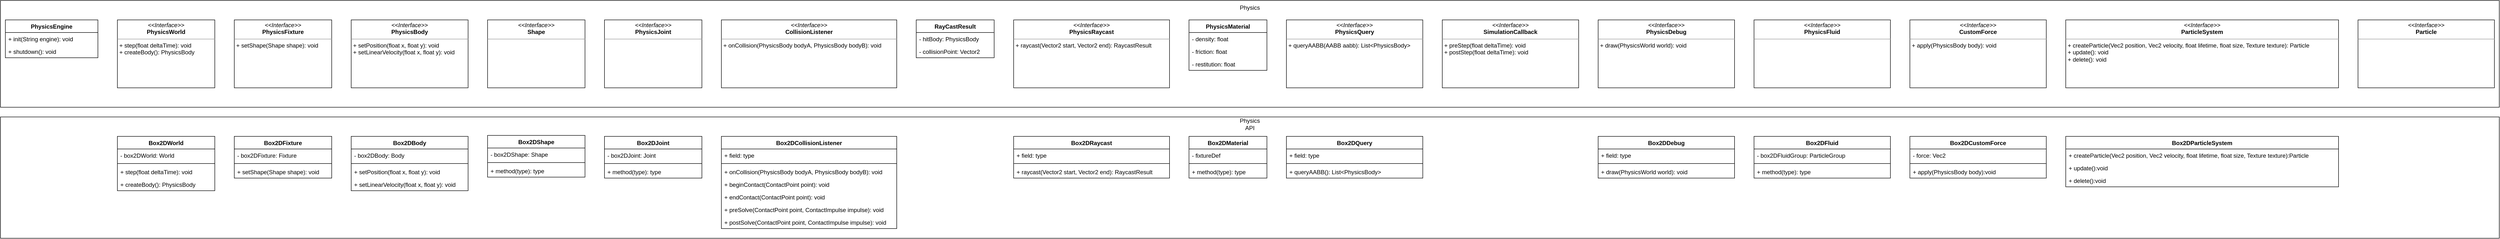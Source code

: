 <mxfile version="22.1.2" type="device">
  <diagram name="Page-1" id="wcdvU-WJy7dyHzC44WYB">
    <mxGraphModel dx="2284" dy="762" grid="1" gridSize="10" guides="1" tooltips="1" connect="1" arrows="1" fold="1" page="1" pageScale="1" pageWidth="850" pageHeight="1100" math="0" shadow="0">
      <root>
        <mxCell id="0" />
        <mxCell id="1" parent="0" />
        <mxCell id="RYeu6ihDPAlsaqqyD6xR-20" value="" style="rounded=0;whiteSpace=wrap;html=1;" vertex="1" parent="1">
          <mxGeometry x="-240" y="400" width="5130" height="250" as="geometry" />
        </mxCell>
        <mxCell id="RYeu6ihDPAlsaqqyD6xR-19" value="" style="rounded=0;whiteSpace=wrap;html=1;" vertex="1" parent="1">
          <mxGeometry x="-240" y="160" width="5130" height="220" as="geometry" />
        </mxCell>
        <mxCell id="1_HbUq2AydQxRDExSzeS-25" value="RayCastResult" style="swimlane;fontStyle=1;align=center;verticalAlign=top;childLayout=stackLayout;horizontal=1;startSize=26;horizontalStack=0;resizeParent=1;resizeParentMax=0;resizeLast=0;collapsible=1;marginBottom=0;whiteSpace=wrap;html=1;" parent="1" vertex="1">
          <mxGeometry x="1640" y="200" width="160" height="78" as="geometry" />
        </mxCell>
        <mxCell id="1_HbUq2AydQxRDExSzeS-28" value="- hitBody: PhysicsBody" style="text;strokeColor=none;fillColor=none;align=left;verticalAlign=top;spacingLeft=4;spacingRight=4;overflow=hidden;rotatable=0;points=[[0,0.5],[1,0.5]];portConstraint=eastwest;whiteSpace=wrap;html=1;" parent="1_HbUq2AydQxRDExSzeS-25" vertex="1">
          <mxGeometry y="26" width="160" height="26" as="geometry" />
        </mxCell>
        <mxCell id="1_HbUq2AydQxRDExSzeS-96" value="- collisionPoint: Vector2" style="text;strokeColor=none;fillColor=none;align=left;verticalAlign=top;spacingLeft=4;spacingRight=4;overflow=hidden;rotatable=0;points=[[0,0.5],[1,0.5]];portConstraint=eastwest;whiteSpace=wrap;html=1;" parent="1_HbUq2AydQxRDExSzeS-25" vertex="1">
          <mxGeometry y="52" width="160" height="26" as="geometry" />
        </mxCell>
        <mxCell id="1_HbUq2AydQxRDExSzeS-29" value="PhysicsMaterial" style="swimlane;fontStyle=1;align=center;verticalAlign=top;childLayout=stackLayout;horizontal=1;startSize=26;horizontalStack=0;resizeParent=1;resizeParentMax=0;resizeLast=0;collapsible=1;marginBottom=0;whiteSpace=wrap;html=1;" parent="1" vertex="1">
          <mxGeometry x="2200" y="200" width="160" height="104" as="geometry" />
        </mxCell>
        <mxCell id="1_HbUq2AydQxRDExSzeS-30" value="- density: float" style="text;strokeColor=none;fillColor=none;align=left;verticalAlign=top;spacingLeft=4;spacingRight=4;overflow=hidden;rotatable=0;points=[[0,0.5],[1,0.5]];portConstraint=eastwest;whiteSpace=wrap;html=1;" parent="1_HbUq2AydQxRDExSzeS-29" vertex="1">
          <mxGeometry y="26" width="160" height="26" as="geometry" />
        </mxCell>
        <mxCell id="1_HbUq2AydQxRDExSzeS-98" value="- friction: float" style="text;strokeColor=none;fillColor=none;align=left;verticalAlign=top;spacingLeft=4;spacingRight=4;overflow=hidden;rotatable=0;points=[[0,0.5],[1,0.5]];portConstraint=eastwest;whiteSpace=wrap;html=1;" parent="1_HbUq2AydQxRDExSzeS-29" vertex="1">
          <mxGeometry y="52" width="160" height="26" as="geometry" />
        </mxCell>
        <mxCell id="1_HbUq2AydQxRDExSzeS-99" value="- restitution: float" style="text;strokeColor=none;fillColor=none;align=left;verticalAlign=top;spacingLeft=4;spacingRight=4;overflow=hidden;rotatable=0;points=[[0,0.5],[1,0.5]];portConstraint=eastwest;whiteSpace=wrap;html=1;" parent="1_HbUq2AydQxRDExSzeS-29" vertex="1">
          <mxGeometry y="78" width="160" height="26" as="geometry" />
        </mxCell>
        <mxCell id="1_HbUq2AydQxRDExSzeS-49" value="Box2DWorld" style="swimlane;fontStyle=1;align=center;verticalAlign=top;childLayout=stackLayout;horizontal=1;startSize=26;horizontalStack=0;resizeParent=1;resizeParentMax=0;resizeLast=0;collapsible=1;marginBottom=0;whiteSpace=wrap;html=1;" parent="1" vertex="1">
          <mxGeometry y="440" width="200" height="112" as="geometry" />
        </mxCell>
        <mxCell id="1_HbUq2AydQxRDExSzeS-50" value="- box2DWorld: World" style="text;strokeColor=none;fillColor=none;align=left;verticalAlign=top;spacingLeft=4;spacingRight=4;overflow=hidden;rotatable=0;points=[[0,0.5],[1,0.5]];portConstraint=eastwest;whiteSpace=wrap;html=1;" parent="1_HbUq2AydQxRDExSzeS-49" vertex="1">
          <mxGeometry y="26" width="200" height="26" as="geometry" />
        </mxCell>
        <mxCell id="1_HbUq2AydQxRDExSzeS-51" value="" style="line;strokeWidth=1;fillColor=none;align=left;verticalAlign=middle;spacingTop=-1;spacingLeft=3;spacingRight=3;rotatable=0;labelPosition=right;points=[];portConstraint=eastwest;strokeColor=inherit;" parent="1_HbUq2AydQxRDExSzeS-49" vertex="1">
          <mxGeometry y="52" width="200" height="8" as="geometry" />
        </mxCell>
        <mxCell id="1_HbUq2AydQxRDExSzeS-91" value="+ step(float deltaTime): void" style="text;strokeColor=none;fillColor=none;align=left;verticalAlign=top;spacingLeft=4;spacingRight=4;overflow=hidden;rotatable=0;points=[[0,0.5],[1,0.5]];portConstraint=eastwest;whiteSpace=wrap;html=1;" parent="1_HbUq2AydQxRDExSzeS-49" vertex="1">
          <mxGeometry y="60" width="200" height="26" as="geometry" />
        </mxCell>
        <mxCell id="1_HbUq2AydQxRDExSzeS-52" value="+ createBody(): PhysicsBody" style="text;strokeColor=none;fillColor=none;align=left;verticalAlign=top;spacingLeft=4;spacingRight=4;overflow=hidden;rotatable=0;points=[[0,0.5],[1,0.5]];portConstraint=eastwest;whiteSpace=wrap;html=1;" parent="1_HbUq2AydQxRDExSzeS-49" vertex="1">
          <mxGeometry y="86" width="200" height="26" as="geometry" />
        </mxCell>
        <mxCell id="1_HbUq2AydQxRDExSzeS-53" value="Box2DBody" style="swimlane;fontStyle=1;align=center;verticalAlign=top;childLayout=stackLayout;horizontal=1;startSize=26;horizontalStack=0;resizeParent=1;resizeParentMax=0;resizeLast=0;collapsible=1;marginBottom=0;whiteSpace=wrap;html=1;" parent="1" vertex="1">
          <mxGeometry x="480" y="440" width="240" height="112" as="geometry" />
        </mxCell>
        <mxCell id="1_HbUq2AydQxRDExSzeS-54" value="- box2DBody: Body" style="text;strokeColor=none;fillColor=none;align=left;verticalAlign=top;spacingLeft=4;spacingRight=4;overflow=hidden;rotatable=0;points=[[0,0.5],[1,0.5]];portConstraint=eastwest;whiteSpace=wrap;html=1;" parent="1_HbUq2AydQxRDExSzeS-53" vertex="1">
          <mxGeometry y="26" width="240" height="26" as="geometry" />
        </mxCell>
        <mxCell id="1_HbUq2AydQxRDExSzeS-55" value="" style="line;strokeWidth=1;fillColor=none;align=left;verticalAlign=middle;spacingTop=-1;spacingLeft=3;spacingRight=3;rotatable=0;labelPosition=right;points=[];portConstraint=eastwest;strokeColor=inherit;" parent="1_HbUq2AydQxRDExSzeS-53" vertex="1">
          <mxGeometry y="52" width="240" height="8" as="geometry" />
        </mxCell>
        <mxCell id="1_HbUq2AydQxRDExSzeS-93" value="+ setPosition(float x, float y): void" style="text;strokeColor=none;fillColor=none;align=left;verticalAlign=top;spacingLeft=4;spacingRight=4;overflow=hidden;rotatable=0;points=[[0,0.5],[1,0.5]];portConstraint=eastwest;whiteSpace=wrap;html=1;" parent="1_HbUq2AydQxRDExSzeS-53" vertex="1">
          <mxGeometry y="60" width="240" height="26" as="geometry" />
        </mxCell>
        <mxCell id="1_HbUq2AydQxRDExSzeS-56" value="+ setLinearVelocity(float x, float y): void" style="text;strokeColor=none;fillColor=none;align=left;verticalAlign=top;spacingLeft=4;spacingRight=4;overflow=hidden;rotatable=0;points=[[0,0.5],[1,0.5]];portConstraint=eastwest;whiteSpace=wrap;html=1;" parent="1_HbUq2AydQxRDExSzeS-53" vertex="1">
          <mxGeometry y="86" width="240" height="26" as="geometry" />
        </mxCell>
        <mxCell id="1_HbUq2AydQxRDExSzeS-57" value="Box2DFixture" style="swimlane;fontStyle=1;align=center;verticalAlign=top;childLayout=stackLayout;horizontal=1;startSize=26;horizontalStack=0;resizeParent=1;resizeParentMax=0;resizeLast=0;collapsible=1;marginBottom=0;whiteSpace=wrap;html=1;" parent="1" vertex="1">
          <mxGeometry x="240" y="440" width="200" height="86" as="geometry" />
        </mxCell>
        <mxCell id="1_HbUq2AydQxRDExSzeS-58" value="- box2DFixture: Fixture" style="text;strokeColor=none;fillColor=none;align=left;verticalAlign=top;spacingLeft=4;spacingRight=4;overflow=hidden;rotatable=0;points=[[0,0.5],[1,0.5]];portConstraint=eastwest;whiteSpace=wrap;html=1;" parent="1_HbUq2AydQxRDExSzeS-57" vertex="1">
          <mxGeometry y="26" width="200" height="26" as="geometry" />
        </mxCell>
        <mxCell id="1_HbUq2AydQxRDExSzeS-59" value="" style="line;strokeWidth=1;fillColor=none;align=left;verticalAlign=middle;spacingTop=-1;spacingLeft=3;spacingRight=3;rotatable=0;labelPosition=right;points=[];portConstraint=eastwest;strokeColor=inherit;" parent="1_HbUq2AydQxRDExSzeS-57" vertex="1">
          <mxGeometry y="52" width="200" height="8" as="geometry" />
        </mxCell>
        <mxCell id="1_HbUq2AydQxRDExSzeS-60" value="+ setShape(Shape shape): void" style="text;strokeColor=none;fillColor=none;align=left;verticalAlign=top;spacingLeft=4;spacingRight=4;overflow=hidden;rotatable=0;points=[[0,0.5],[1,0.5]];portConstraint=eastwest;whiteSpace=wrap;html=1;" parent="1_HbUq2AydQxRDExSzeS-57" vertex="1">
          <mxGeometry y="60" width="200" height="26" as="geometry" />
        </mxCell>
        <mxCell id="1_HbUq2AydQxRDExSzeS-61" value="Box2DJoint" style="swimlane;fontStyle=1;align=center;verticalAlign=top;childLayout=stackLayout;horizontal=1;startSize=26;horizontalStack=0;resizeParent=1;resizeParentMax=0;resizeLast=0;collapsible=1;marginBottom=0;whiteSpace=wrap;html=1;" parent="1" vertex="1">
          <mxGeometry x="1000" y="440" width="200" height="86" as="geometry" />
        </mxCell>
        <mxCell id="1_HbUq2AydQxRDExSzeS-62" value="- box2DJoint: Joint" style="text;strokeColor=none;fillColor=none;align=left;verticalAlign=top;spacingLeft=4;spacingRight=4;overflow=hidden;rotatable=0;points=[[0,0.5],[1,0.5]];portConstraint=eastwest;whiteSpace=wrap;html=1;" parent="1_HbUq2AydQxRDExSzeS-61" vertex="1">
          <mxGeometry y="26" width="200" height="26" as="geometry" />
        </mxCell>
        <mxCell id="1_HbUq2AydQxRDExSzeS-63" value="" style="line;strokeWidth=1;fillColor=none;align=left;verticalAlign=middle;spacingTop=-1;spacingLeft=3;spacingRight=3;rotatable=0;labelPosition=right;points=[];portConstraint=eastwest;strokeColor=inherit;" parent="1_HbUq2AydQxRDExSzeS-61" vertex="1">
          <mxGeometry y="52" width="200" height="8" as="geometry" />
        </mxCell>
        <mxCell id="1_HbUq2AydQxRDExSzeS-64" value="+ method(type): type" style="text;strokeColor=none;fillColor=none;align=left;verticalAlign=top;spacingLeft=4;spacingRight=4;overflow=hidden;rotatable=0;points=[[0,0.5],[1,0.5]];portConstraint=eastwest;whiteSpace=wrap;html=1;" parent="1_HbUq2AydQxRDExSzeS-61" vertex="1">
          <mxGeometry y="60" width="200" height="26" as="geometry" />
        </mxCell>
        <mxCell id="1_HbUq2AydQxRDExSzeS-65" value="Box2DCollisionListener" style="swimlane;fontStyle=1;align=center;verticalAlign=top;childLayout=stackLayout;horizontal=1;startSize=26;horizontalStack=0;resizeParent=1;resizeParentMax=0;resizeLast=0;collapsible=1;marginBottom=0;whiteSpace=wrap;html=1;" parent="1" vertex="1">
          <mxGeometry x="1240" y="440" width="360" height="190" as="geometry" />
        </mxCell>
        <mxCell id="1_HbUq2AydQxRDExSzeS-66" value="+ field: type" style="text;strokeColor=none;fillColor=none;align=left;verticalAlign=top;spacingLeft=4;spacingRight=4;overflow=hidden;rotatable=0;points=[[0,0.5],[1,0.5]];portConstraint=eastwest;whiteSpace=wrap;html=1;" parent="1_HbUq2AydQxRDExSzeS-65" vertex="1">
          <mxGeometry y="26" width="360" height="26" as="geometry" />
        </mxCell>
        <mxCell id="1_HbUq2AydQxRDExSzeS-67" value="" style="line;strokeWidth=1;fillColor=none;align=left;verticalAlign=middle;spacingTop=-1;spacingLeft=3;spacingRight=3;rotatable=0;labelPosition=right;points=[];portConstraint=eastwest;strokeColor=inherit;" parent="1_HbUq2AydQxRDExSzeS-65" vertex="1">
          <mxGeometry y="52" width="360" height="8" as="geometry" />
        </mxCell>
        <mxCell id="1_HbUq2AydQxRDExSzeS-68" value="+ onCollision(PhysicsBody bodyA, PhysicsBody bodyB): void" style="text;strokeColor=none;fillColor=none;align=left;verticalAlign=top;spacingLeft=4;spacingRight=4;overflow=hidden;rotatable=0;points=[[0,0.5],[1,0.5]];portConstraint=eastwest;whiteSpace=wrap;html=1;" parent="1_HbUq2AydQxRDExSzeS-65" vertex="1">
          <mxGeometry y="60" width="360" height="26" as="geometry" />
        </mxCell>
        <mxCell id="1_HbUq2AydQxRDExSzeS-105" value="+ beginContact(ContactPoint point): void" style="text;strokeColor=none;fillColor=none;align=left;verticalAlign=top;spacingLeft=4;spacingRight=4;overflow=hidden;rotatable=0;points=[[0,0.5],[1,0.5]];portConstraint=eastwest;whiteSpace=wrap;html=1;" parent="1_HbUq2AydQxRDExSzeS-65" vertex="1">
          <mxGeometry y="86" width="360" height="26" as="geometry" />
        </mxCell>
        <mxCell id="1_HbUq2AydQxRDExSzeS-106" value="+ endContact(ContactPoint point): void" style="text;strokeColor=none;fillColor=none;align=left;verticalAlign=top;spacingLeft=4;spacingRight=4;overflow=hidden;rotatable=0;points=[[0,0.5],[1,0.5]];portConstraint=eastwest;whiteSpace=wrap;html=1;" parent="1_HbUq2AydQxRDExSzeS-65" vertex="1">
          <mxGeometry y="112" width="360" height="26" as="geometry" />
        </mxCell>
        <mxCell id="1_HbUq2AydQxRDExSzeS-107" value="+ preSolve(ContactPoint point, ContactImpulse impulse): void" style="text;strokeColor=none;fillColor=none;align=left;verticalAlign=top;spacingLeft=4;spacingRight=4;overflow=hidden;rotatable=0;points=[[0,0.5],[1,0.5]];portConstraint=eastwest;whiteSpace=wrap;html=1;" parent="1_HbUq2AydQxRDExSzeS-65" vertex="1">
          <mxGeometry y="138" width="360" height="26" as="geometry" />
        </mxCell>
        <mxCell id="1_HbUq2AydQxRDExSzeS-108" value="+ postSolve(ContactPoint point, ContactImpulse impulse): void" style="text;strokeColor=none;fillColor=none;align=left;verticalAlign=top;spacingLeft=4;spacingRight=4;overflow=hidden;rotatable=0;points=[[0,0.5],[1,0.5]];portConstraint=eastwest;whiteSpace=wrap;html=1;" parent="1_HbUq2AydQxRDExSzeS-65" vertex="1">
          <mxGeometry y="164" width="360" height="26" as="geometry" />
        </mxCell>
        <mxCell id="1_HbUq2AydQxRDExSzeS-69" value="Box2DRaycast" style="swimlane;fontStyle=1;align=center;verticalAlign=top;childLayout=stackLayout;horizontal=1;startSize=26;horizontalStack=0;resizeParent=1;resizeParentMax=0;resizeLast=0;collapsible=1;marginBottom=0;whiteSpace=wrap;html=1;" parent="1" vertex="1">
          <mxGeometry x="1840" y="440" width="320" height="86" as="geometry" />
        </mxCell>
        <mxCell id="1_HbUq2AydQxRDExSzeS-70" value="+ field: type" style="text;strokeColor=none;fillColor=none;align=left;verticalAlign=top;spacingLeft=4;spacingRight=4;overflow=hidden;rotatable=0;points=[[0,0.5],[1,0.5]];portConstraint=eastwest;whiteSpace=wrap;html=1;" parent="1_HbUq2AydQxRDExSzeS-69" vertex="1">
          <mxGeometry y="26" width="320" height="26" as="geometry" />
        </mxCell>
        <mxCell id="1_HbUq2AydQxRDExSzeS-71" value="" style="line;strokeWidth=1;fillColor=none;align=left;verticalAlign=middle;spacingTop=-1;spacingLeft=3;spacingRight=3;rotatable=0;labelPosition=right;points=[];portConstraint=eastwest;strokeColor=inherit;" parent="1_HbUq2AydQxRDExSzeS-69" vertex="1">
          <mxGeometry y="52" width="320" height="8" as="geometry" />
        </mxCell>
        <mxCell id="1_HbUq2AydQxRDExSzeS-72" value="+ raycast(Vector2 start, Vector2 end): RaycastResult" style="text;strokeColor=none;fillColor=none;align=left;verticalAlign=top;spacingLeft=4;spacingRight=4;overflow=hidden;rotatable=0;points=[[0,0.5],[1,0.5]];portConstraint=eastwest;whiteSpace=wrap;html=1;" parent="1_HbUq2AydQxRDExSzeS-69" vertex="1">
          <mxGeometry y="60" width="320" height="26" as="geometry" />
        </mxCell>
        <mxCell id="1_HbUq2AydQxRDExSzeS-73" value="Box2DMaterial" style="swimlane;fontStyle=1;align=center;verticalAlign=top;childLayout=stackLayout;horizontal=1;startSize=26;horizontalStack=0;resizeParent=1;resizeParentMax=0;resizeLast=0;collapsible=1;marginBottom=0;whiteSpace=wrap;html=1;" parent="1" vertex="1">
          <mxGeometry x="2200" y="440" width="160" height="86" as="geometry" />
        </mxCell>
        <mxCell id="1_HbUq2AydQxRDExSzeS-74" value="- fixtureDef" style="text;strokeColor=none;fillColor=none;align=left;verticalAlign=top;spacingLeft=4;spacingRight=4;overflow=hidden;rotatable=0;points=[[0,0.5],[1,0.5]];portConstraint=eastwest;whiteSpace=wrap;html=1;" parent="1_HbUq2AydQxRDExSzeS-73" vertex="1">
          <mxGeometry y="26" width="160" height="26" as="geometry" />
        </mxCell>
        <mxCell id="1_HbUq2AydQxRDExSzeS-75" value="" style="line;strokeWidth=1;fillColor=none;align=left;verticalAlign=middle;spacingTop=-1;spacingLeft=3;spacingRight=3;rotatable=0;labelPosition=right;points=[];portConstraint=eastwest;strokeColor=inherit;" parent="1_HbUq2AydQxRDExSzeS-73" vertex="1">
          <mxGeometry y="52" width="160" height="8" as="geometry" />
        </mxCell>
        <mxCell id="1_HbUq2AydQxRDExSzeS-76" value="+ method(type): type" style="text;strokeColor=none;fillColor=none;align=left;verticalAlign=top;spacingLeft=4;spacingRight=4;overflow=hidden;rotatable=0;points=[[0,0.5],[1,0.5]];portConstraint=eastwest;whiteSpace=wrap;html=1;" parent="1_HbUq2AydQxRDExSzeS-73" vertex="1">
          <mxGeometry y="60" width="160" height="26" as="geometry" />
        </mxCell>
        <mxCell id="1_HbUq2AydQxRDExSzeS-77" value="Box2DQuery" style="swimlane;fontStyle=1;align=center;verticalAlign=top;childLayout=stackLayout;horizontal=1;startSize=26;horizontalStack=0;resizeParent=1;resizeParentMax=0;resizeLast=0;collapsible=1;marginBottom=0;whiteSpace=wrap;html=1;" parent="1" vertex="1">
          <mxGeometry x="2400" y="440" width="280" height="86" as="geometry" />
        </mxCell>
        <mxCell id="1_HbUq2AydQxRDExSzeS-78" value="+ field: type" style="text;strokeColor=none;fillColor=none;align=left;verticalAlign=top;spacingLeft=4;spacingRight=4;overflow=hidden;rotatable=0;points=[[0,0.5],[1,0.5]];portConstraint=eastwest;whiteSpace=wrap;html=1;" parent="1_HbUq2AydQxRDExSzeS-77" vertex="1">
          <mxGeometry y="26" width="280" height="26" as="geometry" />
        </mxCell>
        <mxCell id="1_HbUq2AydQxRDExSzeS-79" value="" style="line;strokeWidth=1;fillColor=none;align=left;verticalAlign=middle;spacingTop=-1;spacingLeft=3;spacingRight=3;rotatable=0;labelPosition=right;points=[];portConstraint=eastwest;strokeColor=inherit;" parent="1_HbUq2AydQxRDExSzeS-77" vertex="1">
          <mxGeometry y="52" width="280" height="8" as="geometry" />
        </mxCell>
        <mxCell id="1_HbUq2AydQxRDExSzeS-80" value="+ queryAABB(): List&amp;lt;PhysicsBody&amp;gt;" style="text;strokeColor=none;fillColor=none;align=left;verticalAlign=top;spacingLeft=4;spacingRight=4;overflow=hidden;rotatable=0;points=[[0,0.5],[1,0.5]];portConstraint=eastwest;whiteSpace=wrap;html=1;" parent="1_HbUq2AydQxRDExSzeS-77" vertex="1">
          <mxGeometry y="60" width="280" height="26" as="geometry" />
        </mxCell>
        <mxCell id="1_HbUq2AydQxRDExSzeS-81" value="Box2DFluid" style="swimlane;fontStyle=1;align=center;verticalAlign=top;childLayout=stackLayout;horizontal=1;startSize=26;horizontalStack=0;resizeParent=1;resizeParentMax=0;resizeLast=0;collapsible=1;marginBottom=0;whiteSpace=wrap;html=1;" parent="1" vertex="1">
          <mxGeometry x="3360" y="440" width="280" height="86" as="geometry" />
        </mxCell>
        <mxCell id="1_HbUq2AydQxRDExSzeS-82" value="- box2DFluidGroup: ParticleGroup" style="text;strokeColor=none;fillColor=none;align=left;verticalAlign=top;spacingLeft=4;spacingRight=4;overflow=hidden;rotatable=0;points=[[0,0.5],[1,0.5]];portConstraint=eastwest;whiteSpace=wrap;html=1;" parent="1_HbUq2AydQxRDExSzeS-81" vertex="1">
          <mxGeometry y="26" width="280" height="26" as="geometry" />
        </mxCell>
        <mxCell id="1_HbUq2AydQxRDExSzeS-83" value="" style="line;strokeWidth=1;fillColor=none;align=left;verticalAlign=middle;spacingTop=-1;spacingLeft=3;spacingRight=3;rotatable=0;labelPosition=right;points=[];portConstraint=eastwest;strokeColor=inherit;" parent="1_HbUq2AydQxRDExSzeS-81" vertex="1">
          <mxGeometry y="52" width="280" height="8" as="geometry" />
        </mxCell>
        <mxCell id="1_HbUq2AydQxRDExSzeS-84" value="+ method(type): type" style="text;strokeColor=none;fillColor=none;align=left;verticalAlign=top;spacingLeft=4;spacingRight=4;overflow=hidden;rotatable=0;points=[[0,0.5],[1,0.5]];portConstraint=eastwest;whiteSpace=wrap;html=1;" parent="1_HbUq2AydQxRDExSzeS-81" vertex="1">
          <mxGeometry y="60" width="280" height="26" as="geometry" />
        </mxCell>
        <mxCell id="1_HbUq2AydQxRDExSzeS-85" value="&lt;p style=&quot;margin:0px;margin-top:4px;text-align:center;&quot;&gt;&lt;i&gt;&amp;lt;&amp;lt;Interface&amp;gt;&amp;gt;&lt;/i&gt;&lt;br&gt;&lt;b&gt;PhysicsWorld&lt;/b&gt;&lt;/p&gt;&lt;hr size=&quot;1&quot;&gt;&lt;p style=&quot;margin:0px;margin-left:4px;&quot;&gt;+ step(float deltaTime): void&lt;/p&gt;&lt;p style=&quot;margin:0px;margin-left:4px;&quot;&gt;+ createBody(): PhysicsBody&lt;/p&gt;" style="verticalAlign=top;align=left;overflow=fill;fontSize=12;fontFamily=Helvetica;html=1;whiteSpace=wrap;" parent="1" vertex="1">
          <mxGeometry y="200" width="200" height="140" as="geometry" />
        </mxCell>
        <mxCell id="1_HbUq2AydQxRDExSzeS-87" value="&lt;p style=&quot;margin:0px;margin-top:4px;text-align:center;&quot;&gt;&lt;i&gt;&amp;lt;&amp;lt;Interface&amp;gt;&amp;gt;&lt;/i&gt;&lt;br&gt;&lt;b&gt;PhysicsFixture&lt;/b&gt;&lt;/p&gt;&lt;hr size=&quot;1&quot;&gt;&lt;p style=&quot;margin:0px;margin-left:4px;&quot;&gt;+ setShape(Shape shape): void&lt;br&gt;&lt;/p&gt;" style="verticalAlign=top;align=left;overflow=fill;fontSize=12;fontFamily=Helvetica;html=1;whiteSpace=wrap;" parent="1" vertex="1">
          <mxGeometry x="240" y="200" width="200" height="140" as="geometry" />
        </mxCell>
        <mxCell id="1_HbUq2AydQxRDExSzeS-88" value="&lt;p style=&quot;margin:0px;margin-top:4px;text-align:center;&quot;&gt;&lt;i&gt;&amp;lt;&amp;lt;Interface&amp;gt;&amp;gt;&lt;/i&gt;&lt;br&gt;&lt;b&gt;PhysicsBody&lt;/b&gt;&lt;/p&gt;&lt;hr size=&quot;1&quot;&gt;&lt;p style=&quot;margin:0px;margin-left:4px;&quot;&gt;+ setPosition(float x, float y): void&lt;/p&gt;&lt;p style=&quot;margin:0px;margin-left:4px;&quot;&gt;+ setLinearVelocity(float x, float y): void&lt;/p&gt;" style="verticalAlign=top;align=left;overflow=fill;fontSize=12;fontFamily=Helvetica;html=1;whiteSpace=wrap;" parent="1" vertex="1">
          <mxGeometry x="480" y="200" width="240" height="140" as="geometry" />
        </mxCell>
        <mxCell id="1_HbUq2AydQxRDExSzeS-90" value="&lt;p style=&quot;margin:0px;margin-top:4px;text-align:center;&quot;&gt;&lt;i&gt;&amp;lt;&amp;lt;Interface&amp;gt;&amp;gt;&lt;/i&gt;&lt;br&gt;&lt;b&gt;Shape&lt;/b&gt;&lt;/p&gt;&lt;hr size=&quot;1&quot;&gt;&lt;p style=&quot;margin:0px;margin-left:4px;&quot;&gt;&lt;br&gt;&lt;/p&gt;" style="verticalAlign=top;align=left;overflow=fill;fontSize=12;fontFamily=Helvetica;html=1;whiteSpace=wrap;" parent="1" vertex="1">
          <mxGeometry x="760" y="200" width="200" height="140" as="geometry" />
        </mxCell>
        <mxCell id="1_HbUq2AydQxRDExSzeS-94" value="&lt;p style=&quot;margin:0px;margin-top:4px;text-align:center;&quot;&gt;&lt;i&gt;&amp;lt;&amp;lt;Interface&amp;gt;&amp;gt;&lt;/i&gt;&lt;br&gt;&lt;b&gt;PhysicsJoint&lt;/b&gt;&lt;/p&gt;&lt;hr size=&quot;1&quot;&gt;&lt;p style=&quot;margin:0px;margin-left:4px;&quot;&gt;&lt;br&gt;&lt;/p&gt;" style="verticalAlign=top;align=left;overflow=fill;fontSize=12;fontFamily=Helvetica;html=1;whiteSpace=wrap;" parent="1" vertex="1">
          <mxGeometry x="1000" y="200" width="200" height="140" as="geometry" />
        </mxCell>
        <mxCell id="1_HbUq2AydQxRDExSzeS-95" value="&lt;p style=&quot;margin:0px;margin-top:4px;text-align:center;&quot;&gt;&lt;i&gt;&amp;lt;&amp;lt;Interface&amp;gt;&amp;gt;&lt;/i&gt;&lt;br&gt;&lt;b&gt;CollisionListener&lt;/b&gt;&lt;/p&gt;&lt;hr size=&quot;1&quot;&gt;&lt;p style=&quot;margin:0px;margin-left:4px;&quot;&gt;+ onCollision(PhysicsBody bodyA, PhysicsBody bodyB): void&lt;/p&gt;" style="verticalAlign=top;align=left;overflow=fill;fontSize=12;fontFamily=Helvetica;html=1;whiteSpace=wrap;" parent="1" vertex="1">
          <mxGeometry x="1240" y="200" width="360" height="140" as="geometry" />
        </mxCell>
        <mxCell id="1_HbUq2AydQxRDExSzeS-97" value="&lt;p style=&quot;margin:0px;margin-top:4px;text-align:center;&quot;&gt;&lt;i&gt;&amp;lt;&amp;lt;Interface&amp;gt;&amp;gt;&lt;/i&gt;&lt;br&gt;&lt;b&gt;PhysicsRaycast&lt;/b&gt;&lt;/p&gt;&lt;hr size=&quot;1&quot;&gt;&lt;p style=&quot;margin:0px;margin-left:4px;&quot;&gt;+ raycast(Vector2 start, Vector2 end): RaycastResult&lt;/p&gt;" style="verticalAlign=top;align=left;overflow=fill;fontSize=12;fontFamily=Helvetica;html=1;whiteSpace=wrap;" parent="1" vertex="1">
          <mxGeometry x="1840" y="200" width="320" height="140" as="geometry" />
        </mxCell>
        <mxCell id="1_HbUq2AydQxRDExSzeS-100" value="&lt;p style=&quot;margin:0px;margin-top:4px;text-align:center;&quot;&gt;&lt;i&gt;&amp;lt;&amp;lt;Interface&amp;gt;&amp;gt;&lt;/i&gt;&lt;br&gt;&lt;b&gt;PhysicsQuery&lt;/b&gt;&lt;/p&gt;&lt;hr size=&quot;1&quot;&gt;&lt;p style=&quot;margin:0px;margin-left:4px;&quot;&gt;+ queryAABB(AABB aabb): List&amp;lt;PhysicsBody&amp;gt;&lt;/p&gt;" style="verticalAlign=top;align=left;overflow=fill;fontSize=12;fontFamily=Helvetica;html=1;whiteSpace=wrap;" parent="1" vertex="1">
          <mxGeometry x="2400" y="200" width="280" height="140" as="geometry" />
        </mxCell>
        <mxCell id="1_HbUq2AydQxRDExSzeS-101" value="&lt;p style=&quot;margin:0px;margin-top:4px;text-align:center;&quot;&gt;&lt;i&gt;&amp;lt;&amp;lt;Interface&amp;gt;&amp;gt;&lt;/i&gt;&lt;br&gt;&lt;b&gt;SimulationCallback&lt;/b&gt;&lt;/p&gt;&lt;hr size=&quot;1&quot;&gt;&lt;p style=&quot;margin:0px;margin-left:4px;&quot;&gt;+ preStep(float deltaTime): void&lt;/p&gt;&lt;p style=&quot;margin:0px;margin-left:4px;&quot;&gt;+ postStep(float deltaTime): void&lt;/p&gt;" style="verticalAlign=top;align=left;overflow=fill;fontSize=12;fontFamily=Helvetica;html=1;whiteSpace=wrap;" parent="1" vertex="1">
          <mxGeometry x="2720" y="200" width="280" height="140" as="geometry" />
        </mxCell>
        <mxCell id="1_HbUq2AydQxRDExSzeS-102" value="&lt;p style=&quot;margin:0px;margin-top:4px;text-align:center;&quot;&gt;&lt;i&gt;&amp;lt;&amp;lt;Interface&amp;gt;&amp;gt;&lt;/i&gt;&lt;br&gt;&lt;b&gt;PhysicsDebug&lt;/b&gt;&lt;/p&gt;&lt;hr size=&quot;1&quot;&gt;&lt;p style=&quot;margin:0px;margin-left:4px;&quot;&gt;+ draw(PhysicsWorld world): void&lt;/p&gt;" style="verticalAlign=top;align=left;overflow=fill;fontSize=12;fontFamily=Helvetica;html=1;whiteSpace=wrap;" parent="1" vertex="1">
          <mxGeometry x="3040" y="200" width="280" height="140" as="geometry" />
        </mxCell>
        <mxCell id="1_HbUq2AydQxRDExSzeS-103" value="&lt;p style=&quot;margin:0px;margin-top:4px;text-align:center;&quot;&gt;&lt;i&gt;&amp;lt;&amp;lt;Interface&amp;gt;&amp;gt;&lt;/i&gt;&lt;br&gt;&lt;b&gt;PhysicsFluid&lt;/b&gt;&lt;/p&gt;&lt;hr size=&quot;1&quot;&gt;&lt;p style=&quot;margin:0px;margin-left:4px;&quot;&gt;&lt;br&gt;&lt;/p&gt;" style="verticalAlign=top;align=left;overflow=fill;fontSize=12;fontFamily=Helvetica;html=1;whiteSpace=wrap;" parent="1" vertex="1">
          <mxGeometry x="3360" y="200" width="280" height="140" as="geometry" />
        </mxCell>
        <mxCell id="1_HbUq2AydQxRDExSzeS-104" value="&lt;p style=&quot;margin:0px;margin-top:4px;text-align:center;&quot;&gt;&lt;i&gt;&amp;lt;&amp;lt;Interface&amp;gt;&amp;gt;&lt;/i&gt;&lt;br&gt;&lt;b&gt;CustomForce&lt;/b&gt;&lt;/p&gt;&lt;hr size=&quot;1&quot;&gt;&lt;p style=&quot;margin:0px;margin-left:4px;&quot;&gt;+ apply(PhysicsBody body): void&lt;/p&gt;" style="verticalAlign=top;align=left;overflow=fill;fontSize=12;fontFamily=Helvetica;html=1;whiteSpace=wrap;" parent="1" vertex="1">
          <mxGeometry x="3680" y="200" width="280" height="140" as="geometry" />
        </mxCell>
        <mxCell id="1_HbUq2AydQxRDExSzeS-109" value="Box2DDebug" style="swimlane;fontStyle=1;align=center;verticalAlign=top;childLayout=stackLayout;horizontal=1;startSize=26;horizontalStack=0;resizeParent=1;resizeParentMax=0;resizeLast=0;collapsible=1;marginBottom=0;whiteSpace=wrap;html=1;" parent="1" vertex="1">
          <mxGeometry x="3040" y="440" width="280" height="86" as="geometry" />
        </mxCell>
        <mxCell id="1_HbUq2AydQxRDExSzeS-110" value="+ field: type" style="text;strokeColor=none;fillColor=none;align=left;verticalAlign=top;spacingLeft=4;spacingRight=4;overflow=hidden;rotatable=0;points=[[0,0.5],[1,0.5]];portConstraint=eastwest;whiteSpace=wrap;html=1;" parent="1_HbUq2AydQxRDExSzeS-109" vertex="1">
          <mxGeometry y="26" width="280" height="26" as="geometry" />
        </mxCell>
        <mxCell id="1_HbUq2AydQxRDExSzeS-111" value="" style="line;strokeWidth=1;fillColor=none;align=left;verticalAlign=middle;spacingTop=-1;spacingLeft=3;spacingRight=3;rotatable=0;labelPosition=right;points=[];portConstraint=eastwest;strokeColor=inherit;" parent="1_HbUq2AydQxRDExSzeS-109" vertex="1">
          <mxGeometry y="52" width="280" height="8" as="geometry" />
        </mxCell>
        <mxCell id="1_HbUq2AydQxRDExSzeS-112" value="+ draw(PhysicsWorld world): void" style="text;strokeColor=none;fillColor=none;align=left;verticalAlign=top;spacingLeft=4;spacingRight=4;overflow=hidden;rotatable=0;points=[[0,0.5],[1,0.5]];portConstraint=eastwest;whiteSpace=wrap;html=1;" parent="1_HbUq2AydQxRDExSzeS-109" vertex="1">
          <mxGeometry y="60" width="280" height="26" as="geometry" />
        </mxCell>
        <mxCell id="1_HbUq2AydQxRDExSzeS-113" value="Box2DCustomForce" style="swimlane;fontStyle=1;align=center;verticalAlign=top;childLayout=stackLayout;horizontal=1;startSize=26;horizontalStack=0;resizeParent=1;resizeParentMax=0;resizeLast=0;collapsible=1;marginBottom=0;whiteSpace=wrap;html=1;" parent="1" vertex="1">
          <mxGeometry x="3680" y="440" width="280" height="86" as="geometry" />
        </mxCell>
        <mxCell id="1_HbUq2AydQxRDExSzeS-114" value="- force: Vec2" style="text;strokeColor=none;fillColor=none;align=left;verticalAlign=top;spacingLeft=4;spacingRight=4;overflow=hidden;rotatable=0;points=[[0,0.5],[1,0.5]];portConstraint=eastwest;whiteSpace=wrap;html=1;" parent="1_HbUq2AydQxRDExSzeS-113" vertex="1">
          <mxGeometry y="26" width="280" height="26" as="geometry" />
        </mxCell>
        <mxCell id="1_HbUq2AydQxRDExSzeS-115" value="" style="line;strokeWidth=1;fillColor=none;align=left;verticalAlign=middle;spacingTop=-1;spacingLeft=3;spacingRight=3;rotatable=0;labelPosition=right;points=[];portConstraint=eastwest;strokeColor=inherit;" parent="1_HbUq2AydQxRDExSzeS-113" vertex="1">
          <mxGeometry y="52" width="280" height="8" as="geometry" />
        </mxCell>
        <mxCell id="1_HbUq2AydQxRDExSzeS-116" value="+ apply(PhysicsBody body):void" style="text;strokeColor=none;fillColor=none;align=left;verticalAlign=top;spacingLeft=4;spacingRight=4;overflow=hidden;rotatable=0;points=[[0,0.5],[1,0.5]];portConstraint=eastwest;whiteSpace=wrap;html=1;" parent="1_HbUq2AydQxRDExSzeS-113" vertex="1">
          <mxGeometry y="60" width="280" height="26" as="geometry" />
        </mxCell>
        <mxCell id="RYeu6ihDPAlsaqqyD6xR-1" value="PhysicsEngine" style="swimlane;fontStyle=1;align=center;verticalAlign=top;childLayout=stackLayout;horizontal=1;startSize=26;horizontalStack=0;resizeParent=1;resizeParentMax=0;resizeLast=0;collapsible=1;marginBottom=0;whiteSpace=wrap;html=1;" vertex="1" parent="1">
          <mxGeometry x="-230" y="200" width="190" height="78" as="geometry" />
        </mxCell>
        <mxCell id="RYeu6ihDPAlsaqqyD6xR-4" value="+ init(String engine): void" style="text;strokeColor=none;fillColor=none;align=left;verticalAlign=top;spacingLeft=4;spacingRight=4;overflow=hidden;rotatable=0;points=[[0,0.5],[1,0.5]];portConstraint=eastwest;whiteSpace=wrap;html=1;" vertex="1" parent="RYeu6ihDPAlsaqqyD6xR-1">
          <mxGeometry y="26" width="190" height="26" as="geometry" />
        </mxCell>
        <mxCell id="RYeu6ihDPAlsaqqyD6xR-5" value="+ shutdown(): void" style="text;strokeColor=none;fillColor=none;align=left;verticalAlign=top;spacingLeft=4;spacingRight=4;overflow=hidden;rotatable=0;points=[[0,0.5],[1,0.5]];portConstraint=eastwest;whiteSpace=wrap;html=1;" vertex="1" parent="RYeu6ihDPAlsaqqyD6xR-1">
          <mxGeometry y="52" width="190" height="26" as="geometry" />
        </mxCell>
        <mxCell id="RYeu6ihDPAlsaqqyD6xR-6" value="&lt;p style=&quot;margin:0px;margin-top:4px;text-align:center;&quot;&gt;&lt;i&gt;&amp;lt;&amp;lt;Interface&amp;gt;&amp;gt;&lt;/i&gt;&lt;br&gt;&lt;b&gt;ParticleSystem&lt;/b&gt;&lt;/p&gt;&lt;hr size=&quot;1&quot;&gt;&lt;p style=&quot;margin:0px;margin-left:4px;&quot;&gt;+ createParticle(Vec2 position, Vec2 velocity, float lifetime, float size, Texture texture): Particle&lt;/p&gt;&lt;p style=&quot;margin:0px;margin-left:4px;&quot;&gt;+ update(): void&lt;/p&gt;&lt;p style=&quot;margin:0px;margin-left:4px;&quot;&gt;+ delete(): void&lt;/p&gt;" style="verticalAlign=top;align=left;overflow=fill;fontSize=12;fontFamily=Helvetica;html=1;whiteSpace=wrap;" vertex="1" parent="1">
          <mxGeometry x="4000" y="200" width="560" height="140" as="geometry" />
        </mxCell>
        <mxCell id="RYeu6ihDPAlsaqqyD6xR-7" value="&lt;p style=&quot;margin:0px;margin-top:4px;text-align:center;&quot;&gt;&lt;i&gt;&amp;lt;&amp;lt;Interface&amp;gt;&amp;gt;&lt;/i&gt;&lt;br&gt;&lt;b&gt;Particle&lt;/b&gt;&lt;/p&gt;&lt;hr size=&quot;1&quot;&gt;&lt;p style=&quot;margin:0px;margin-left:4px;&quot;&gt;&lt;br&gt;&lt;/p&gt;" style="verticalAlign=top;align=left;overflow=fill;fontSize=12;fontFamily=Helvetica;html=1;whiteSpace=wrap;" vertex="1" parent="1">
          <mxGeometry x="4600" y="200" width="280" height="140" as="geometry" />
        </mxCell>
        <mxCell id="RYeu6ihDPAlsaqqyD6xR-8" value="Box2DParticleSystem" style="swimlane;fontStyle=1;align=center;verticalAlign=top;childLayout=stackLayout;horizontal=1;startSize=26;horizontalStack=0;resizeParent=1;resizeParentMax=0;resizeLast=0;collapsible=1;marginBottom=0;whiteSpace=wrap;html=1;" vertex="1" parent="1">
          <mxGeometry x="4000" y="440" width="560" height="104" as="geometry" />
        </mxCell>
        <mxCell id="RYeu6ihDPAlsaqqyD6xR-11" value="+ createParticle(Vec2 position, Vec2 velocity, float lifetime, float size, Texture texture):Particle" style="text;strokeColor=none;fillColor=none;align=left;verticalAlign=top;spacingLeft=4;spacingRight=4;overflow=hidden;rotatable=0;points=[[0,0.5],[1,0.5]];portConstraint=eastwest;whiteSpace=wrap;html=1;" vertex="1" parent="RYeu6ihDPAlsaqqyD6xR-8">
          <mxGeometry y="26" width="560" height="26" as="geometry" />
        </mxCell>
        <mxCell id="RYeu6ihDPAlsaqqyD6xR-12" value="+ update():void" style="text;strokeColor=none;fillColor=none;align=left;verticalAlign=top;spacingLeft=4;spacingRight=4;overflow=hidden;rotatable=0;points=[[0,0.5],[1,0.5]];portConstraint=eastwest;whiteSpace=wrap;html=1;" vertex="1" parent="RYeu6ihDPAlsaqqyD6xR-8">
          <mxGeometry y="52" width="560" height="26" as="geometry" />
        </mxCell>
        <mxCell id="RYeu6ihDPAlsaqqyD6xR-13" value="+ delete():void" style="text;strokeColor=none;fillColor=none;align=left;verticalAlign=top;spacingLeft=4;spacingRight=4;overflow=hidden;rotatable=0;points=[[0,0.5],[1,0.5]];portConstraint=eastwest;whiteSpace=wrap;html=1;" vertex="1" parent="RYeu6ihDPAlsaqqyD6xR-8">
          <mxGeometry y="78" width="560" height="26" as="geometry" />
        </mxCell>
        <mxCell id="RYeu6ihDPAlsaqqyD6xR-14" value="Box2DShape" style="swimlane;fontStyle=1;align=center;verticalAlign=top;childLayout=stackLayout;horizontal=1;startSize=26;horizontalStack=0;resizeParent=1;resizeParentMax=0;resizeLast=0;collapsible=1;marginBottom=0;whiteSpace=wrap;html=1;" vertex="1" parent="1">
          <mxGeometry x="760" y="438" width="200" height="86" as="geometry" />
        </mxCell>
        <mxCell id="RYeu6ihDPAlsaqqyD6xR-15" value="- box2DShape: Shape" style="text;strokeColor=none;fillColor=none;align=left;verticalAlign=top;spacingLeft=4;spacingRight=4;overflow=hidden;rotatable=0;points=[[0,0.5],[1,0.5]];portConstraint=eastwest;whiteSpace=wrap;html=1;" vertex="1" parent="RYeu6ihDPAlsaqqyD6xR-14">
          <mxGeometry y="26" width="200" height="26" as="geometry" />
        </mxCell>
        <mxCell id="RYeu6ihDPAlsaqqyD6xR-16" value="" style="line;strokeWidth=1;fillColor=none;align=left;verticalAlign=middle;spacingTop=-1;spacingLeft=3;spacingRight=3;rotatable=0;labelPosition=right;points=[];portConstraint=eastwest;strokeColor=inherit;" vertex="1" parent="RYeu6ihDPAlsaqqyD6xR-14">
          <mxGeometry y="52" width="200" height="8" as="geometry" />
        </mxCell>
        <mxCell id="RYeu6ihDPAlsaqqyD6xR-17" value="+ method(type): type" style="text;strokeColor=none;fillColor=none;align=left;verticalAlign=top;spacingLeft=4;spacingRight=4;overflow=hidden;rotatable=0;points=[[0,0.5],[1,0.5]];portConstraint=eastwest;whiteSpace=wrap;html=1;" vertex="1" parent="RYeu6ihDPAlsaqqyD6xR-14">
          <mxGeometry y="60" width="200" height="26" as="geometry" />
        </mxCell>
        <mxCell id="RYeu6ihDPAlsaqqyD6xR-22" value="Physics API" style="text;html=1;strokeColor=none;fillColor=none;align=center;verticalAlign=middle;whiteSpace=wrap;rounded=0;" vertex="1" parent="1">
          <mxGeometry x="2295" y="400" width="60" height="30" as="geometry" />
        </mxCell>
        <mxCell id="RYeu6ihDPAlsaqqyD6xR-23" value="Physics" style="text;html=1;strokeColor=none;fillColor=none;align=center;verticalAlign=middle;whiteSpace=wrap;rounded=0;" vertex="1" parent="1">
          <mxGeometry x="2295" y="160" width="60" height="30" as="geometry" />
        </mxCell>
      </root>
    </mxGraphModel>
  </diagram>
</mxfile>
